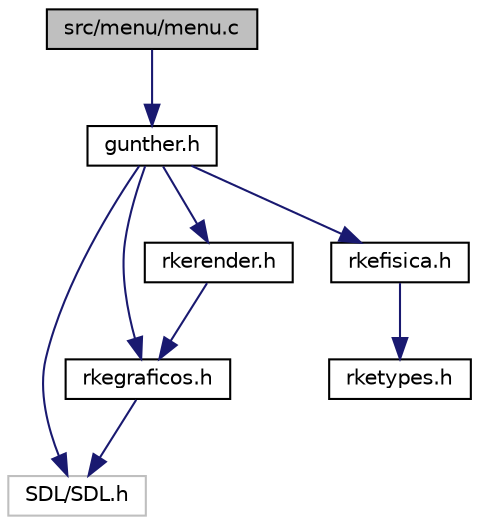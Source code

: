 digraph G
{
  edge [fontname="Helvetica",fontsize="10",labelfontname="Helvetica",labelfontsize="10"];
  node [fontname="Helvetica",fontsize="10",shape=record];
  Node1 [label="src/menu/menu.c",height=0.2,width=0.4,color="black", fillcolor="grey75", style="filled" fontcolor="black"];
  Node1 -> Node2 [color="midnightblue",fontsize="10",style="solid"];
  Node2 [label="gunther.h",height=0.2,width=0.4,color="black", fillcolor="white", style="filled",URL="$gunther_8h.html",tooltip="Arquivo header geral do jogo."];
  Node2 -> Node3 [color="midnightblue",fontsize="10",style="solid"];
  Node3 [label="SDL/SDL.h",height=0.2,width=0.4,color="grey75", fillcolor="white", style="filled"];
  Node2 -> Node4 [color="midnightblue",fontsize="10",style="solid"];
  Node4 [label="rkegraficos.h",height=0.2,width=0.4,color="black", fillcolor="white", style="filled",URL="$rkegraficos_8h.html",tooltip="Arquivo header da parte gráfica."];
  Node4 -> Node3 [color="midnightblue",fontsize="10",style="solid"];
  Node2 -> Node5 [color="midnightblue",fontsize="10",style="solid"];
  Node5 [label="rkefisica.h",height=0.2,width=0.4,color="black", fillcolor="white", style="filled",URL="$rkefisica_8h.html",tooltip="Arquivo header da biblioteca de funções físicas."];
  Node5 -> Node6 [color="midnightblue",fontsize="10",style="solid"];
  Node6 [label="rketypes.h",height=0.2,width=0.4,color="black", fillcolor="white", style="filled",URL="$rketypes_8h.html",tooltip="Arquivo header de tipos e defines do Red Knife Engine."];
  Node2 -> Node7 [color="midnightblue",fontsize="10",style="solid"];
  Node7 [label="rkerender.h",height=0.2,width=0.4,color="black", fillcolor="white", style="filled",URL="$rkerender_8h.html",tooltip="Arquivo header do renderizador."];
  Node7 -> Node4 [color="midnightblue",fontsize="10",style="solid"];
}
